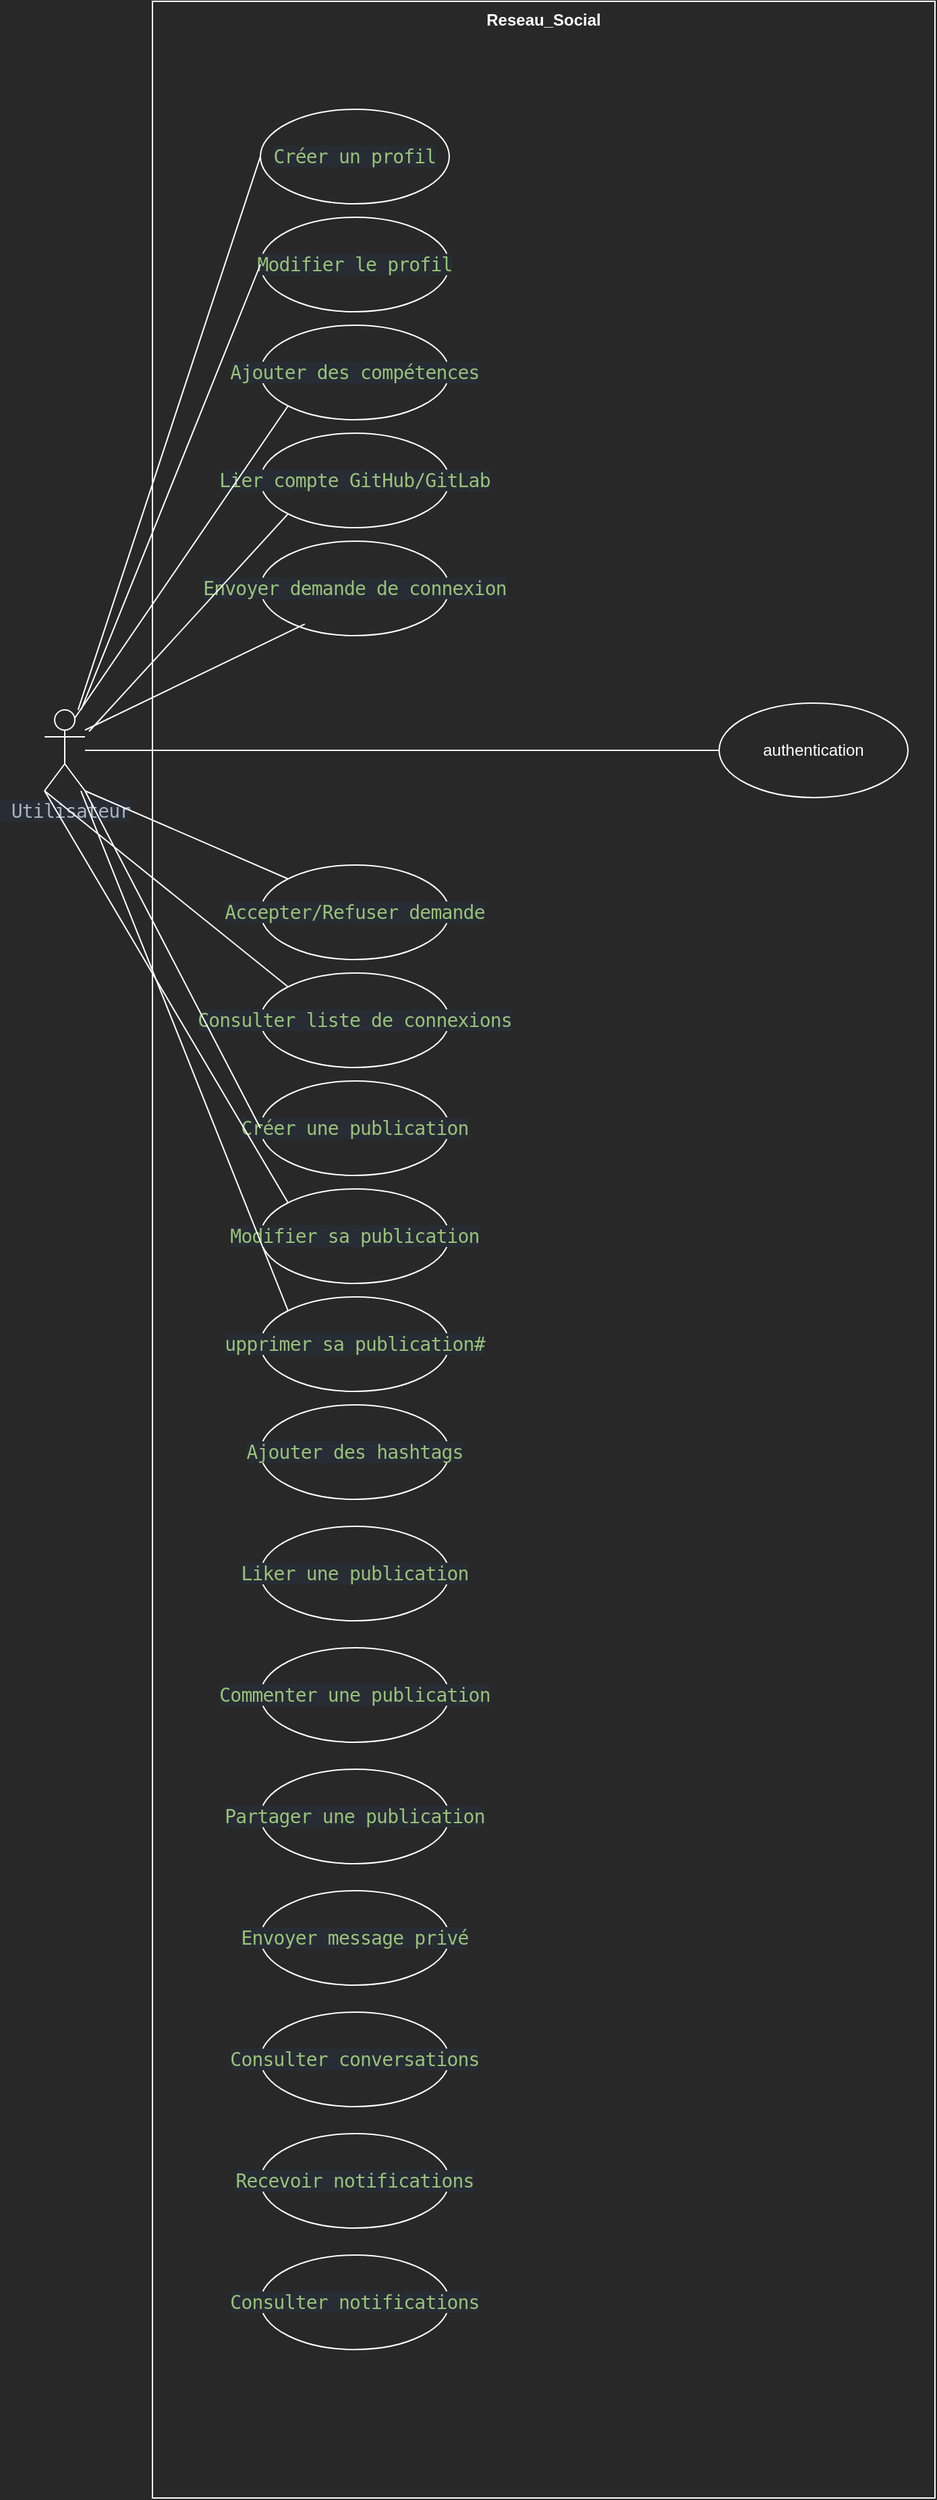 <mxfile>
    <diagram id="ETIYerfMUbY7y9a-p4CL" name="Page-1">
        <mxGraphModel dx="1012" dy="758" grid="1" gridSize="10" guides="1" tooltips="1" connect="1" arrows="1" fold="1" page="1" pageScale="1" pageWidth="850" pageHeight="1100" background="#282828" math="0" shadow="0">
            <root>
                <mxCell id="0"/>
                <mxCell id="1" parent="0"/>
                <mxCell id="2" value="&lt;font style=&quot;color: rgb(255, 255, 255);&quot;&gt;Reseau_Social&lt;/font&gt;" style="shape=rect;html=1;verticalAlign=top;fontStyle=1;whiteSpace=wrap;align=center;fillColor=#282828;strokeColor=#FFFFFF;gradientColor=none;fillStyle=dashed;" vertex="1" parent="1">
                    <mxGeometry x="160" y="80" width="580" height="1850" as="geometry"/>
                </mxCell>
                <mxCell id="6" style="edgeStyle=none;html=1;entryX=0;entryY=0.5;entryDx=0;entryDy=0;strokeColor=#FFFFFF;endArrow=none;endFill=0;" edge="1" parent="1" source="3" target="5">
                    <mxGeometry relative="1" as="geometry"/>
                </mxCell>
                <mxCell id="26" style="edgeStyle=none;html=1;entryX=0;entryY=0.5;entryDx=0;entryDy=0;endArrow=none;endFill=0;strokeColor=#FFFFFF;" edge="1" parent="1" source="3" target="7">
                    <mxGeometry relative="1" as="geometry"/>
                </mxCell>
                <mxCell id="3" value="&lt;span style=&quot;color: rgb(171, 178, 191); font-family: &amp;quot;Fira Code&amp;quot;, &amp;quot;Fira Mono&amp;quot;, Menlo, Consolas, &amp;quot;DejaVu Sans Mono&amp;quot;, monospace; font-size: 14px; letter-spacing: -0.4px; text-align: left; white-space-collapse: preserve; background-color: rgb(40, 44, 52);&quot;&gt; Utilisateur&lt;/span&gt;" style="shape=umlActor;html=1;verticalLabelPosition=bottom;verticalAlign=top;align=center;strokeColor=#FFFFFF;fillColor=none;" vertex="1" parent="1">
                    <mxGeometry x="80" y="605" width="30" height="60" as="geometry"/>
                </mxCell>
                <mxCell id="5" value="&lt;font style=&quot;color: rgb(255, 255, 255);&quot;&gt;authentication&lt;/font&gt;" style="ellipse;whiteSpace=wrap;html=1;fillColor=none;strokeColor=#FFFFFF;" vertex="1" parent="1">
                    <mxGeometry x="580" y="600" width="140" height="70" as="geometry"/>
                </mxCell>
                <mxCell id="7" value="&lt;span style=&quot;color: rgb(152, 195, 121); font-family: &amp;quot;Fira Code&amp;quot;, &amp;quot;Fira Mono&amp;quot;, Menlo, Consolas, &amp;quot;DejaVu Sans Mono&amp;quot;, monospace; font-size: 14px; letter-spacing: -0.4px; text-align: left; white-space: pre; background-color: rgb(40, 44, 52);&quot;&gt;Créer un profil&lt;/span&gt;" style="ellipse;whiteSpace=wrap;html=1;fillColor=none;strokeColor=#FFFFFF;" vertex="1" parent="1">
                    <mxGeometry x="240" y="160" width="140" height="70" as="geometry"/>
                </mxCell>
                <mxCell id="8" value="&lt;span style=&quot;color: rgb(152, 195, 121); font-family: &amp;quot;Fira Code&amp;quot;, &amp;quot;Fira Mono&amp;quot;, Menlo, Consolas, &amp;quot;DejaVu Sans Mono&amp;quot;, monospace; font-size: 14px; letter-spacing: -0.4px; text-align: left; white-space: pre; background-color: rgb(40, 44, 52);&quot;&gt;Lier compte GitHub/GitLab&lt;/span&gt;" style="ellipse;whiteSpace=wrap;html=1;fillColor=none;strokeColor=#FFFFFF;" vertex="1" parent="1">
                    <mxGeometry x="240" y="400" width="140" height="70" as="geometry"/>
                </mxCell>
                <mxCell id="9" value="&lt;span style=&quot;color: rgb(152, 195, 121); font-family: &amp;quot;Fira Code&amp;quot;, &amp;quot;Fira Mono&amp;quot;, Menlo, Consolas, &amp;quot;DejaVu Sans Mono&amp;quot;, monospace; font-size: 14px; letter-spacing: -0.4px; text-align: left; white-space: pre; background-color: rgb(40, 44, 52);&quot;&gt;Modifier le profil&lt;/span&gt;" style="ellipse;whiteSpace=wrap;html=1;fillColor=none;strokeColor=#FFFFFF;" vertex="1" parent="1">
                    <mxGeometry x="240" y="240" width="140" height="70" as="geometry"/>
                </mxCell>
                <mxCell id="10" value="&lt;span style=&quot;color: rgb(152, 195, 121); font-family: &amp;quot;Fira Code&amp;quot;, &amp;quot;Fira Mono&amp;quot;, Menlo, Consolas, &amp;quot;DejaVu Sans Mono&amp;quot;, monospace; font-size: 14px; letter-spacing: -0.4px; text-align: left; white-space: pre; background-color: rgb(40, 44, 52);&quot;&gt;Ajouter des compétences&lt;/span&gt;" style="ellipse;whiteSpace=wrap;html=1;fillColor=none;strokeColor=#FFFFFF;" vertex="1" parent="1">
                    <mxGeometry x="240" y="320" width="140" height="70" as="geometry"/>
                </mxCell>
                <mxCell id="11" value="&lt;span style=&quot;color: rgb(152, 195, 121); font-family: &amp;quot;Fira Code&amp;quot;, &amp;quot;Fira Mono&amp;quot;, Menlo, Consolas, &amp;quot;DejaVu Sans Mono&amp;quot;, monospace; font-size: 14px; letter-spacing: -0.4px; text-align: left; white-space: pre; background-color: rgb(40, 44, 52);&quot;&gt;Partager une publication&lt;/span&gt;" style="ellipse;whiteSpace=wrap;html=1;fillColor=none;strokeColor=#FFFFFF;" vertex="1" parent="1">
                    <mxGeometry x="240" y="1390" width="140" height="70" as="geometry"/>
                </mxCell>
                <mxCell id="12" value="&lt;span style=&quot;color: rgb(152, 195, 121); font-family: &amp;quot;Fira Code&amp;quot;, &amp;quot;Fira Mono&amp;quot;, Menlo, Consolas, &amp;quot;DejaVu Sans Mono&amp;quot;, monospace; font-size: 14px; letter-spacing: -0.4px; text-align: left; white-space: pre; background-color: rgb(40, 44, 52);&quot;&gt;Accepter/Refuser demande&lt;/span&gt;" style="ellipse;whiteSpace=wrap;html=1;fillColor=none;strokeColor=#FFFFFF;" vertex="1" parent="1">
                    <mxGeometry x="240" y="720" width="140" height="70" as="geometry"/>
                </mxCell>
                <mxCell id="13" value="&lt;span style=&quot;color: rgb(152, 195, 121); font-family: &amp;quot;Fira Code&amp;quot;, &amp;quot;Fira Mono&amp;quot;, Menlo, Consolas, &amp;quot;DejaVu Sans Mono&amp;quot;, monospace; font-size: 14px; letter-spacing: -0.4px; text-align: left; white-space: pre; background-color: rgb(40, 44, 52);&quot;&gt;Envoyer demande de connexion&lt;/span&gt;" style="ellipse;whiteSpace=wrap;html=1;fillColor=none;strokeColor=#FFFFFF;" vertex="1" parent="1">
                    <mxGeometry x="240" y="480" width="140" height="70" as="geometry"/>
                </mxCell>
                <mxCell id="14" value="&lt;span style=&quot;color: rgb(152, 195, 121); font-family: &amp;quot;Fira Code&amp;quot;, &amp;quot;Fira Mono&amp;quot;, Menlo, Consolas, &amp;quot;DejaVu Sans Mono&amp;quot;, monospace; font-size: 14px; letter-spacing: -0.4px; text-align: left; white-space: pre; background-color: rgb(40, 44, 52);&quot;&gt;Modifier sa publication&lt;/span&gt;" style="ellipse;whiteSpace=wrap;html=1;fillColor=none;strokeColor=#FFFFFF;" vertex="1" parent="1">
                    <mxGeometry x="240" y="960" width="140" height="70" as="geometry"/>
                </mxCell>
                <mxCell id="15" value="&lt;span style=&quot;color: rgb(152, 195, 121); font-family: &amp;quot;Fira Code&amp;quot;, &amp;quot;Fira Mono&amp;quot;, Menlo, Consolas, &amp;quot;DejaVu Sans Mono&amp;quot;, monospace; font-size: 14px; letter-spacing: -0.4px; text-align: left; white-space: pre; background-color: rgb(40, 44, 52);&quot;&gt;Créer une publication&lt;/span&gt;" style="ellipse;whiteSpace=wrap;html=1;fillColor=none;strokeColor=#FFFFFF;" vertex="1" parent="1">
                    <mxGeometry x="240" y="880" width="140" height="70" as="geometry"/>
                </mxCell>
                <mxCell id="16" value="&lt;span style=&quot;color: rgb(152, 195, 121); font-family: &amp;quot;Fira Code&amp;quot;, &amp;quot;Fira Mono&amp;quot;, Menlo, Consolas, &amp;quot;DejaVu Sans Mono&amp;quot;, monospace; font-size: 14px; letter-spacing: -0.4px; text-align: left; white-space: pre; background-color: rgb(40, 44, 52);&quot;&gt;Consulter liste de connexions&lt;/span&gt;" style="ellipse;whiteSpace=wrap;html=1;fillColor=none;strokeColor=#FFFFFF;" vertex="1" parent="1">
                    <mxGeometry x="240" y="800" width="140" height="70" as="geometry"/>
                </mxCell>
                <mxCell id="17" value="&lt;span style=&quot;color: rgb(152, 195, 121); font-family: &amp;quot;Fira Code&amp;quot;, &amp;quot;Fira Mono&amp;quot;, Menlo, Consolas, &amp;quot;DejaVu Sans Mono&amp;quot;, monospace; font-size: 14px; letter-spacing: -0.4px; text-align: left; white-space: pre; background-color: rgb(40, 44, 52);&quot;&gt;Ajouter des hashtags&lt;/span&gt;" style="ellipse;whiteSpace=wrap;html=1;fillColor=none;strokeColor=#FFFFFF;" vertex="1" parent="1">
                    <mxGeometry x="240" y="1120" width="140" height="70" as="geometry"/>
                </mxCell>
                <mxCell id="18" value="&lt;span style=&quot;color: rgb(152, 195, 121); font-family: &amp;quot;Fira Code&amp;quot;, &amp;quot;Fira Mono&amp;quot;, Menlo, Consolas, &amp;quot;DejaVu Sans Mono&amp;quot;, monospace; font-size: 14px; letter-spacing: -0.4px; text-align: left; white-space: pre; background-color: rgb(40, 44, 52);&quot;&gt;upprimer sa publication#&lt;/span&gt;" style="ellipse;whiteSpace=wrap;html=1;fillColor=none;strokeColor=#FFFFFF;" vertex="1" parent="1">
                    <mxGeometry x="240" y="1040" width="140" height="70" as="geometry"/>
                </mxCell>
                <mxCell id="19" value="&lt;span style=&quot;color: rgb(152, 195, 121); font-family: &amp;quot;Fira Code&amp;quot;, &amp;quot;Fira Mono&amp;quot;, Menlo, Consolas, &amp;quot;DejaVu Sans Mono&amp;quot;, monospace; font-size: 14px; letter-spacing: -0.4px; text-align: left; white-space: pre; background-color: rgb(40, 44, 52);&quot;&gt;Commenter une publication&lt;/span&gt;" style="ellipse;whiteSpace=wrap;html=1;fillColor=none;strokeColor=#FFFFFF;" vertex="1" parent="1">
                    <mxGeometry x="240" y="1300" width="140" height="70" as="geometry"/>
                </mxCell>
                <mxCell id="20" value="&lt;span style=&quot;color: rgb(152, 195, 121); font-family: &amp;quot;Fira Code&amp;quot;, &amp;quot;Fira Mono&amp;quot;, Menlo, Consolas, &amp;quot;DejaVu Sans Mono&amp;quot;, monospace; font-size: 14px; letter-spacing: -0.4px; text-align: left; white-space: pre; background-color: rgb(40, 44, 52);&quot;&gt;Liker une publication&lt;/span&gt;" style="ellipse;whiteSpace=wrap;html=1;fillColor=none;strokeColor=#FFFFFF;" vertex="1" parent="1">
                    <mxGeometry x="240" y="1210" width="140" height="70" as="geometry"/>
                </mxCell>
                <mxCell id="22" value="&lt;span style=&quot;color: rgb(152, 195, 121); font-family: &amp;quot;Fira Code&amp;quot;, &amp;quot;Fira Mono&amp;quot;, Menlo, Consolas, &amp;quot;DejaVu Sans Mono&amp;quot;, monospace; font-size: 14px; letter-spacing: -0.4px; text-align: left; white-space: pre; background-color: rgb(40, 44, 52);&quot;&gt;Consulter notifications&lt;/span&gt;" style="ellipse;whiteSpace=wrap;html=1;fillColor=none;strokeColor=#FFFFFF;" vertex="1" parent="1">
                    <mxGeometry x="240" y="1750" width="140" height="70" as="geometry"/>
                </mxCell>
                <mxCell id="23" value="&lt;span style=&quot;color: rgb(152, 195, 121); font-family: &amp;quot;Fira Code&amp;quot;, &amp;quot;Fira Mono&amp;quot;, Menlo, Consolas, &amp;quot;DejaVu Sans Mono&amp;quot;, monospace; font-size: 14px; letter-spacing: -0.4px; text-align: left; white-space: pre; background-color: rgb(40, 44, 52);&quot;&gt;Envoyer message privé&lt;/span&gt;" style="ellipse;whiteSpace=wrap;html=1;fillColor=none;strokeColor=#FFFFFF;" vertex="1" parent="1">
                    <mxGeometry x="240" y="1480" width="140" height="70" as="geometry"/>
                </mxCell>
                <mxCell id="24" value="&lt;span style=&quot;color: rgb(152, 195, 121); font-family: &amp;quot;Fira Code&amp;quot;, &amp;quot;Fira Mono&amp;quot;, Menlo, Consolas, &amp;quot;DejaVu Sans Mono&amp;quot;, monospace; font-size: 14px; letter-spacing: -0.4px; text-align: left; white-space: pre; background-color: rgb(40, 44, 52);&quot;&gt;Recevoir notifications&lt;/span&gt;" style="ellipse;whiteSpace=wrap;html=1;fillColor=none;strokeColor=#FFFFFF;" vertex="1" parent="1">
                    <mxGeometry x="240" y="1660" width="140" height="70" as="geometry"/>
                </mxCell>
                <mxCell id="25" value="&lt;span style=&quot;color: rgb(152, 195, 121); font-family: &amp;quot;Fira Code&amp;quot;, &amp;quot;Fira Mono&amp;quot;, Menlo, Consolas, &amp;quot;DejaVu Sans Mono&amp;quot;, monospace; font-size: 14px; letter-spacing: -0.4px; text-align: left; white-space: pre; background-color: rgb(40, 44, 52);&quot;&gt;Consulter conversations&lt;/span&gt;" style="ellipse;whiteSpace=wrap;html=1;fillColor=none;strokeColor=#FFFFFF;" vertex="1" parent="1">
                    <mxGeometry x="240" y="1570" width="140" height="70" as="geometry"/>
                </mxCell>
                <mxCell id="27" style="edgeStyle=none;html=1;entryX=0;entryY=0.5;entryDx=0;entryDy=0;endArrow=none;endFill=0;strokeColor=#FFFFFF;" edge="1" parent="1" source="3" target="9">
                    <mxGeometry relative="1" as="geometry">
                        <mxPoint x="115" y="615" as="sourcePoint"/>
                        <mxPoint x="250" y="205" as="targetPoint"/>
                    </mxGeometry>
                </mxCell>
                <mxCell id="28" style="edgeStyle=none;html=1;entryX=0;entryY=1;entryDx=0;entryDy=0;endArrow=none;endFill=0;strokeColor=#FFFFFF;exitX=0.75;exitY=0.1;exitDx=0;exitDy=0;exitPerimeter=0;" edge="1" parent="1" source="3" target="10">
                    <mxGeometry relative="1" as="geometry">
                        <mxPoint x="117" y="615" as="sourcePoint"/>
                        <mxPoint x="250" y="285" as="targetPoint"/>
                    </mxGeometry>
                </mxCell>
                <mxCell id="29" style="edgeStyle=none;html=1;entryX=0;entryY=1;entryDx=0;entryDy=0;endArrow=none;endFill=0;strokeColor=#FFFFFF;exitX=0.75;exitY=0.1;exitDx=0;exitDy=0;exitPerimeter=0;" edge="1" parent="1" target="8">
                    <mxGeometry relative="1" as="geometry">
                        <mxPoint x="113" y="621" as="sourcePoint"/>
                        <mxPoint x="270" y="389" as="targetPoint"/>
                    </mxGeometry>
                </mxCell>
                <mxCell id="30" style="edgeStyle=none;html=1;entryX=0.235;entryY=0.877;entryDx=0;entryDy=0;endArrow=none;endFill=0;strokeColor=#FFFFFF;entryPerimeter=0;" edge="1" parent="1" target="13">
                    <mxGeometry relative="1" as="geometry">
                        <mxPoint x="110" y="620" as="sourcePoint"/>
                        <mxPoint x="270" y="469" as="targetPoint"/>
                    </mxGeometry>
                </mxCell>
                <mxCell id="31" style="edgeStyle=none;html=1;entryX=0;entryY=0;entryDx=0;entryDy=0;endArrow=none;endFill=0;strokeColor=#FFFFFF;exitX=1;exitY=1;exitDx=0;exitDy=0;exitPerimeter=0;" edge="1" parent="1" source="3" target="12">
                    <mxGeometry relative="1" as="geometry">
                        <mxPoint x="120" y="630" as="sourcePoint"/>
                        <mxPoint x="283" y="551" as="targetPoint"/>
                    </mxGeometry>
                </mxCell>
                <mxCell id="32" style="edgeStyle=none;html=1;entryX=0;entryY=0;entryDx=0;entryDy=0;endArrow=none;endFill=0;strokeColor=#FFFFFF;exitX=0;exitY=1;exitDx=0;exitDy=0;exitPerimeter=0;" edge="1" parent="1" source="3" target="16">
                    <mxGeometry relative="1" as="geometry">
                        <mxPoint x="120" y="675" as="sourcePoint"/>
                        <mxPoint x="270" y="741" as="targetPoint"/>
                    </mxGeometry>
                </mxCell>
                <mxCell id="35" style="edgeStyle=none;html=1;entryX=0;entryY=0.5;entryDx=0;entryDy=0;endArrow=none;endFill=0;strokeColor=#FFFFFF;exitX=1;exitY=1;exitDx=0;exitDy=0;exitPerimeter=0;" edge="1" parent="1" source="3" target="15">
                    <mxGeometry relative="1" as="geometry">
                        <mxPoint x="90" y="675" as="sourcePoint"/>
                        <mxPoint x="270" y="821" as="targetPoint"/>
                    </mxGeometry>
                </mxCell>
                <mxCell id="36" style="edgeStyle=none;html=1;endArrow=none;endFill=0;strokeColor=#FFFFFF;exitX=0;exitY=1;exitDx=0;exitDy=0;exitPerimeter=0;entryX=0;entryY=0;entryDx=0;entryDy=0;" edge="1" parent="1" source="3" target="14">
                    <mxGeometry relative="1" as="geometry">
                        <mxPoint x="120" y="675" as="sourcePoint"/>
                        <mxPoint x="95" y="870" as="targetPoint"/>
                    </mxGeometry>
                </mxCell>
                <mxCell id="37" style="edgeStyle=none;html=1;endArrow=none;endFill=0;strokeColor=#FFFFFF;entryX=0;entryY=0;entryDx=0;entryDy=0;" edge="1" parent="1" source="3" target="18">
                    <mxGeometry relative="1" as="geometry">
                        <mxPoint x="90" y="675" as="sourcePoint"/>
                        <mxPoint x="270" y="981" as="targetPoint"/>
                    </mxGeometry>
                </mxCell>
            </root>
        </mxGraphModel>
    </diagram>
</mxfile>
